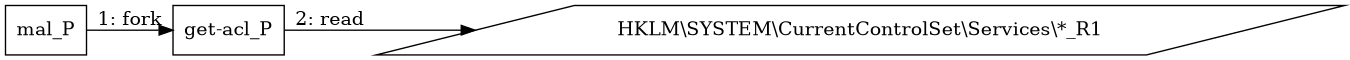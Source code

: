 digraph "T1574.011" {
rankdir="LR"
size="9"
fixedsize="false"
splines="true"
nodesep=0.3
ranksep=0
fontsize=10
overlap="scalexy"
engine= "neato"
	"mal_P" [node_type=Process shape=box]
	"get-acl_P" [node_type=Process shape=box]
	"HKLM\\SYSTEM\\CurrentControlSet\\Services\\*_R1" [node_type=Registry shape=parallelogram]
	"mal_P" -> "get-acl_P" [label="1: fork"]
	"get-acl_P" -> "HKLM\\SYSTEM\\CurrentControlSet\\Services\\*_R1" [label="2: read"]
}
